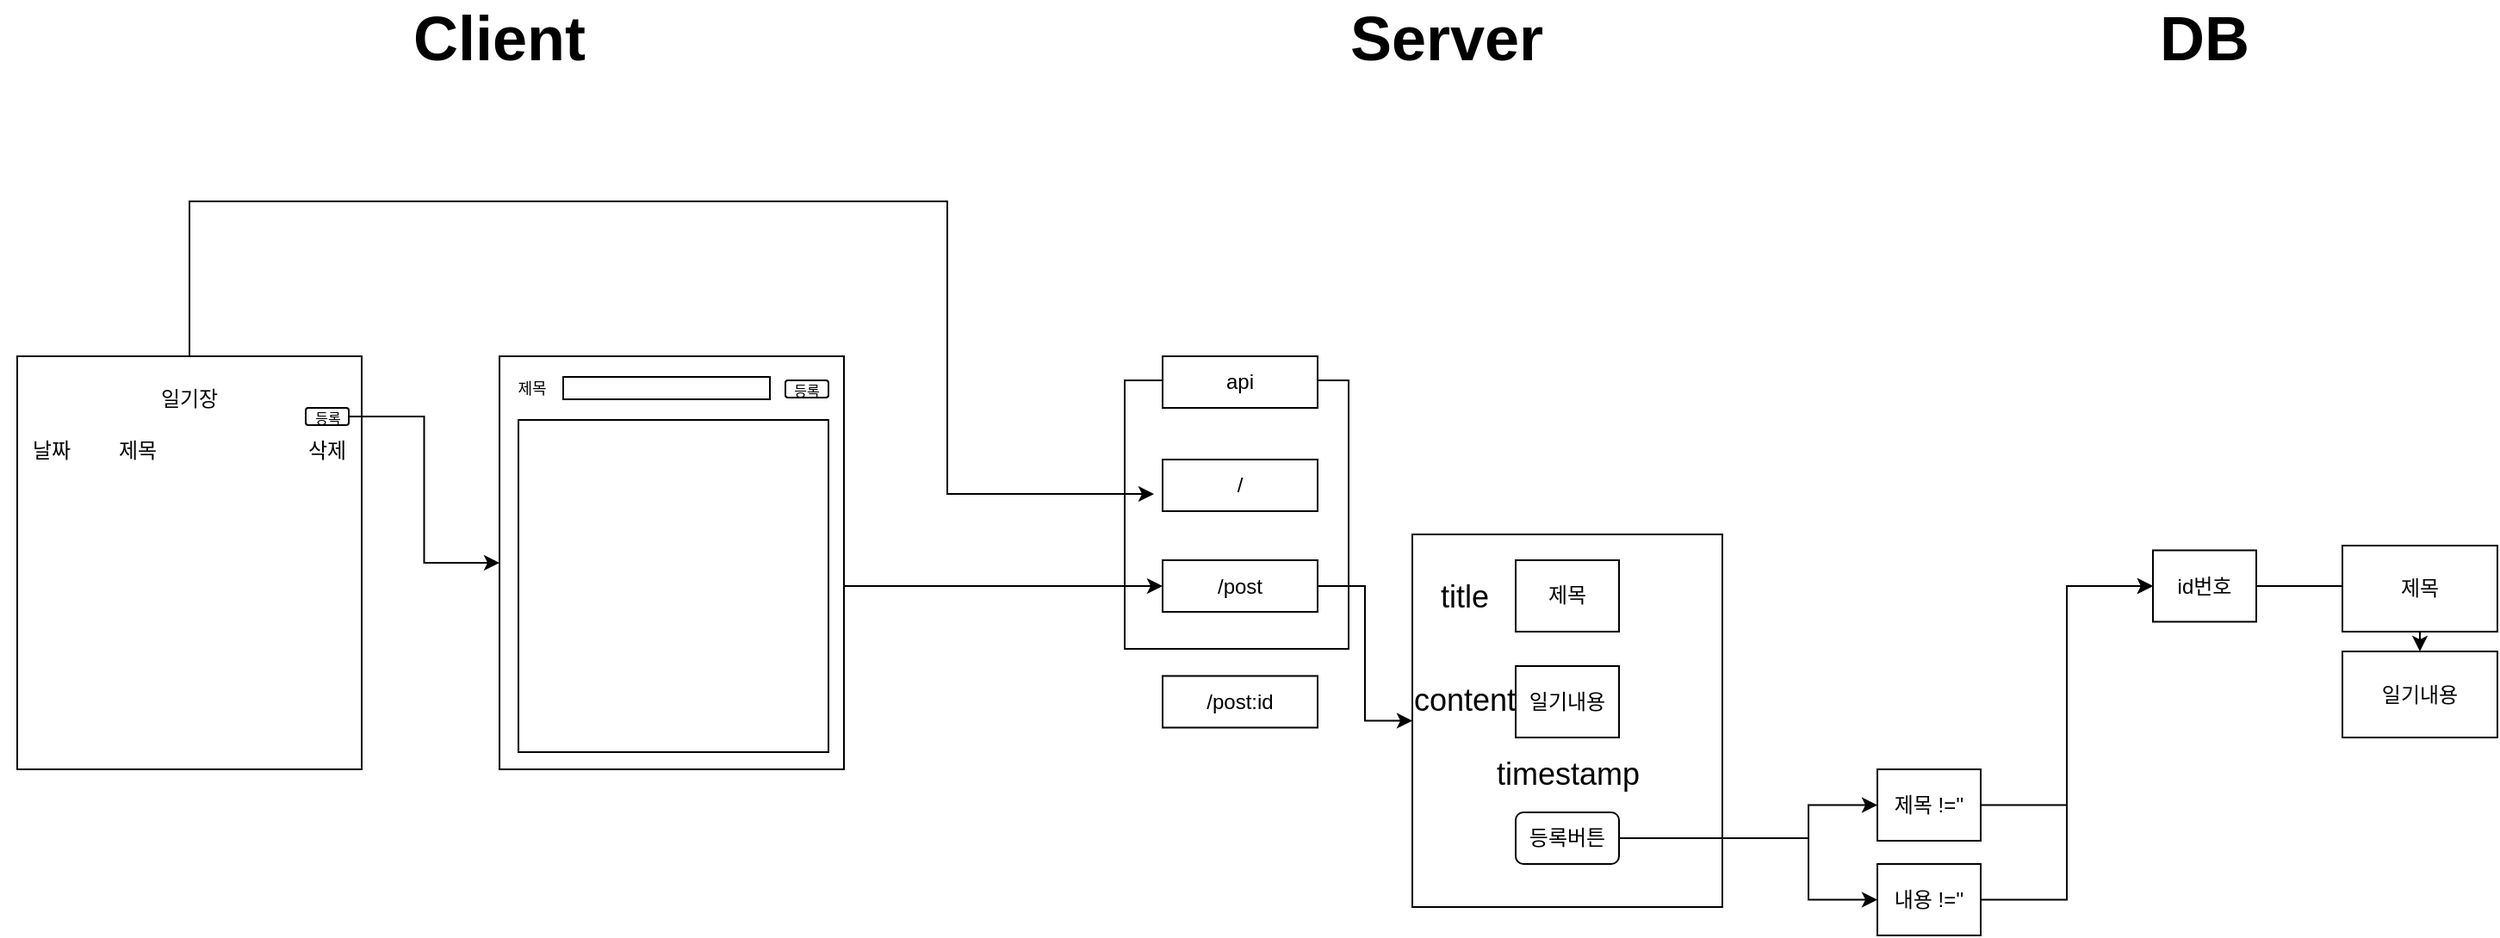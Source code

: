 <mxfile version="20.8.20" type="github"><diagram name="페이지-1" id="7QL7w-tEJ7TE9SLXIy3g"><mxGraphModel dx="1150" dy="476" grid="1" gridSize="10" guides="1" tooltips="1" connect="1" arrows="1" fold="1" page="1" pageScale="1" pageWidth="827" pageHeight="1169" math="0" shadow="0"><root><mxCell id="0"/><mxCell id="1" parent="0"/><mxCell id="FQjFIuFLKQrdT0xMAWpz-41" value="" style="rounded=0;whiteSpace=wrap;html=1;fontSize=12;" parent="1" vertex="1"><mxGeometry x="723" y="334" width="130" height="156" as="geometry"/></mxCell><mxCell id="FQjFIuFLKQrdT0xMAWpz-25" style="edgeStyle=orthogonalEdgeStyle;rounded=0;orthogonalLoop=1;jettySize=auto;html=1;fontSize=12;" parent="1" source="FQjFIuFLKQrdT0xMAWpz-1" edge="1"><mxGeometry relative="1" as="geometry"><mxPoint x="740" y="400" as="targetPoint"/><Array as="points"><mxPoint x="180" y="230"/><mxPoint x="620" y="230"/><mxPoint x="620" y="400"/></Array></mxGeometry></mxCell><mxCell id="FQjFIuFLKQrdT0xMAWpz-1" value="" style="rounded=0;whiteSpace=wrap;html=1;" parent="1" vertex="1"><mxGeometry x="80" y="320" width="200" height="240" as="geometry"/></mxCell><mxCell id="FQjFIuFLKQrdT0xMAWpz-26" style="edgeStyle=orthogonalEdgeStyle;rounded=0;orthogonalLoop=1;jettySize=auto;html=1;entryX=0;entryY=0.5;entryDx=0;entryDy=0;fontSize=12;" parent="1" source="FQjFIuFLKQrdT0xMAWpz-2" target="FQjFIuFLKQrdT0xMAWpz-24" edge="1"><mxGeometry relative="1" as="geometry"><Array as="points"><mxPoint x="653" y="454"/></Array></mxGeometry></mxCell><mxCell id="FQjFIuFLKQrdT0xMAWpz-2" value="" style="rounded=0;whiteSpace=wrap;html=1;" parent="1" vertex="1"><mxGeometry x="360" y="320" width="200" height="240" as="geometry"/></mxCell><mxCell id="FQjFIuFLKQrdT0xMAWpz-3" value="일기장" style="text;html=1;strokeColor=none;fillColor=none;align=center;verticalAlign=middle;whiteSpace=wrap;rounded=0;" parent="1" vertex="1"><mxGeometry x="150" y="340" width="60" height="10" as="geometry"/></mxCell><mxCell id="FQjFIuFLKQrdT0xMAWpz-5" value="날짜" style="text;html=1;strokeColor=none;fillColor=none;align=center;verticalAlign=middle;whiteSpace=wrap;rounded=0;" parent="1" vertex="1"><mxGeometry x="70" y="370" width="60" height="10" as="geometry"/></mxCell><mxCell id="FQjFIuFLKQrdT0xMAWpz-6" value="제목" style="text;html=1;strokeColor=none;fillColor=none;align=center;verticalAlign=middle;whiteSpace=wrap;rounded=0;" parent="1" vertex="1"><mxGeometry x="120" y="370" width="60" height="10" as="geometry"/></mxCell><mxCell id="FQjFIuFLKQrdT0xMAWpz-8" value="삭제" style="text;html=1;strokeColor=none;fillColor=none;align=center;verticalAlign=middle;whiteSpace=wrap;rounded=0;" parent="1" vertex="1"><mxGeometry x="230" y="370" width="60" height="10" as="geometry"/></mxCell><mxCell id="FQjFIuFLKQrdT0xMAWpz-12" value="" style="edgeStyle=orthogonalEdgeStyle;rounded=0;orthogonalLoop=1;jettySize=auto;html=1;fontSize=8;" parent="1" source="FQjFIuFLKQrdT0xMAWpz-11" target="FQjFIuFLKQrdT0xMAWpz-2" edge="1"><mxGeometry relative="1" as="geometry"/></mxCell><mxCell id="FQjFIuFLKQrdT0xMAWpz-11" value="&lt;font style=&quot;font-size: 8px;&quot;&gt;등록&lt;/font&gt;" style="rounded=1;whiteSpace=wrap;html=1;" parent="1" vertex="1"><mxGeometry x="247.5" y="350" width="25" height="10" as="geometry"/></mxCell><mxCell id="FQjFIuFLKQrdT0xMAWpz-13" value="&lt;font style=&quot;font-size: 9px;&quot;&gt;제목&lt;/font&gt;" style="text;html=1;strokeColor=none;fillColor=none;align=center;verticalAlign=middle;whiteSpace=wrap;rounded=0;" parent="1" vertex="1"><mxGeometry x="349" y="333" width="60" height="10" as="geometry"/></mxCell><mxCell id="FQjFIuFLKQrdT0xMAWpz-17" value="" style="rounded=0;whiteSpace=wrap;html=1;fontSize=8;" parent="1" vertex="1"><mxGeometry x="397" y="332" width="120" height="13" as="geometry"/></mxCell><mxCell id="FQjFIuFLKQrdT0xMAWpz-18" value="" style="rounded=0;whiteSpace=wrap;html=1;fontSize=8;" parent="1" vertex="1"><mxGeometry x="371" y="357" width="180" height="193" as="geometry"/></mxCell><mxCell id="FQjFIuFLKQrdT0xMAWpz-19" value="&lt;font style=&quot;font-size: 8px;&quot;&gt;등록&lt;/font&gt;" style="rounded=1;whiteSpace=wrap;html=1;" parent="1" vertex="1"><mxGeometry x="526" y="334" width="25" height="10" as="geometry"/></mxCell><mxCell id="FQjFIuFLKQrdT0xMAWpz-20" value="&lt;span style=&quot;font-size: 36px;&quot;&gt;&lt;b&gt;Server&lt;/b&gt;&lt;/span&gt;" style="text;html=1;strokeColor=none;fillColor=none;align=center;verticalAlign=middle;whiteSpace=wrap;rounded=0;fontSize=9;" parent="1" vertex="1"><mxGeometry x="880" y="120" width="60" height="30" as="geometry"/></mxCell><mxCell id="FQjFIuFLKQrdT0xMAWpz-21" value="api" style="rounded=0;whiteSpace=wrap;html=1;fontSize=12;" parent="1" vertex="1"><mxGeometry x="745" y="320" width="90" height="30" as="geometry"/></mxCell><mxCell id="FQjFIuFLKQrdT0xMAWpz-23" value="/" style="rounded=0;whiteSpace=wrap;html=1;fontSize=12;" parent="1" vertex="1"><mxGeometry x="745" y="380" width="90" height="30" as="geometry"/></mxCell><mxCell id="FQjFIuFLKQrdT0xMAWpz-28" value="" style="edgeStyle=orthogonalEdgeStyle;rounded=0;orthogonalLoop=1;jettySize=auto;html=1;fontSize=12;" parent="1" source="FQjFIuFLKQrdT0xMAWpz-24" target="FQjFIuFLKQrdT0xMAWpz-27" edge="1"><mxGeometry relative="1" as="geometry"/></mxCell><mxCell id="FQjFIuFLKQrdT0xMAWpz-24" value="/post" style="rounded=0;whiteSpace=wrap;html=1;fontSize=12;" parent="1" vertex="1"><mxGeometry x="745" y="438.5" width="90" height="30" as="geometry"/></mxCell><mxCell id="FQjFIuFLKQrdT0xMAWpz-27" value="" style="whiteSpace=wrap;html=1;rounded=0;fontSize=12;" parent="1" vertex="1"><mxGeometry x="890" y="423.5" width="180" height="216.5" as="geometry"/></mxCell><mxCell id="FQjFIuFLKQrdT0xMAWpz-29" value="제목" style="rounded=0;whiteSpace=wrap;html=1;fontSize=12;" parent="1" vertex="1"><mxGeometry x="950" y="438.5" width="60" height="41.5" as="geometry"/></mxCell><mxCell id="FQjFIuFLKQrdT0xMAWpz-30" value="일기내용" style="rounded=0;whiteSpace=wrap;html=1;fontSize=12;" parent="1" vertex="1"><mxGeometry x="950" y="500" width="60" height="41.5" as="geometry"/></mxCell><mxCell id="FQjFIuFLKQrdT0xMAWpz-47" style="edgeStyle=orthogonalEdgeStyle;rounded=0;orthogonalLoop=1;jettySize=auto;html=1;fontSize=18;entryX=0;entryY=0.5;entryDx=0;entryDy=0;" parent="1" source="FQjFIuFLKQrdT0xMAWpz-31" target="FQjFIuFLKQrdT0xMAWpz-48" edge="1"><mxGeometry relative="1" as="geometry"><mxPoint x="1130" y="600.0" as="targetPoint"/><Array as="points"><mxPoint x="1120" y="600"/><mxPoint x="1120" y="581"/></Array></mxGeometry></mxCell><mxCell id="FQjFIuFLKQrdT0xMAWpz-50" style="edgeStyle=orthogonalEdgeStyle;rounded=0;orthogonalLoop=1;jettySize=auto;html=1;entryX=0;entryY=0.5;entryDx=0;entryDy=0;fontSize=18;" parent="1" source="FQjFIuFLKQrdT0xMAWpz-31" target="FQjFIuFLKQrdT0xMAWpz-49" edge="1"><mxGeometry relative="1" as="geometry"><Array as="points"><mxPoint x="1120" y="600"/><mxPoint x="1120" y="636"/></Array></mxGeometry></mxCell><mxCell id="FQjFIuFLKQrdT0xMAWpz-31" value="등록버튼" style="rounded=1;whiteSpace=wrap;html=1;fontSize=12;" parent="1" vertex="1"><mxGeometry x="950" y="585" width="60" height="30" as="geometry"/></mxCell><mxCell id="FQjFIuFLKQrdT0xMAWpz-33" value="&lt;font style=&quot;font-size: 36px;&quot;&gt;&lt;b style=&quot;&quot;&gt;DB&lt;/b&gt;&lt;/font&gt;" style="text;html=1;strokeColor=none;fillColor=none;align=center;verticalAlign=middle;whiteSpace=wrap;rounded=0;fontSize=9;" parent="1" vertex="1"><mxGeometry x="1320" y="120" width="60" height="30" as="geometry"/></mxCell><mxCell id="FQjFIuFLKQrdT0xMAWpz-35" value="&lt;span style=&quot;font-size: 36px;&quot;&gt;&lt;b&gt;Client&lt;/b&gt;&lt;/span&gt;" style="text;html=1;strokeColor=none;fillColor=none;align=center;verticalAlign=middle;whiteSpace=wrap;rounded=0;fontSize=9;" parent="1" vertex="1"><mxGeometry x="330" y="120" width="60" height="30" as="geometry"/></mxCell><mxCell id="FQjFIuFLKQrdT0xMAWpz-40" value="" style="edgeStyle=orthogonalEdgeStyle;rounded=0;orthogonalLoop=1;jettySize=auto;html=1;fontSize=36;" parent="1" source="FQjFIuFLKQrdT0xMAWpz-37" target="FQjFIuFLKQrdT0xMAWpz-39" edge="1"><mxGeometry relative="1" as="geometry"/></mxCell><mxCell id="FQjFIuFLKQrdT0xMAWpz-37" value="id번호" style="rounded=0;whiteSpace=wrap;html=1;fontSize=12;" parent="1" vertex="1"><mxGeometry x="1320" y="432.75" width="60" height="41.5" as="geometry"/></mxCell><mxCell id="FQjFIuFLKQrdT0xMAWpz-38" value="제목" style="rounded=0;whiteSpace=wrap;html=1;fontSize=12;" parent="1" vertex="1"><mxGeometry x="1430" y="430" width="90" height="50" as="geometry"/></mxCell><mxCell id="FQjFIuFLKQrdT0xMAWpz-39" value="일기내용" style="rounded=0;whiteSpace=wrap;html=1;fontSize=12;" parent="1" vertex="1"><mxGeometry x="1430" y="491.5" width="90" height="50" as="geometry"/></mxCell><mxCell id="FQjFIuFLKQrdT0xMAWpz-43" value="/post:id" style="rounded=0;whiteSpace=wrap;html=1;fontSize=12;" parent="1" vertex="1"><mxGeometry x="745" y="505.75" width="90" height="30" as="geometry"/></mxCell><mxCell id="FQjFIuFLKQrdT0xMAWpz-44" value="title" style="text;html=1;align=center;verticalAlign=middle;resizable=0;points=[];autosize=1;strokeColor=none;fillColor=none;fontSize=18;" parent="1" vertex="1"><mxGeometry x="895" y="440" width="50" height="40" as="geometry"/></mxCell><mxCell id="FQjFIuFLKQrdT0xMAWpz-45" value="content" style="text;html=1;align=center;verticalAlign=middle;resizable=0;points=[];autosize=1;strokeColor=none;fillColor=none;fontSize=18;" parent="1" vertex="1"><mxGeometry x="880" y="500" width="80" height="40" as="geometry"/></mxCell><mxCell id="FQjFIuFLKQrdT0xMAWpz-46" value="timestamp" style="text;html=1;align=center;verticalAlign=middle;resizable=0;points=[];autosize=1;strokeColor=none;fillColor=none;fontSize=18;" parent="1" vertex="1"><mxGeometry x="925" y="542.5" width="110" height="40" as="geometry"/></mxCell><mxCell id="FQjFIuFLKQrdT0xMAWpz-51" style="edgeStyle=orthogonalEdgeStyle;rounded=0;orthogonalLoop=1;jettySize=auto;html=1;entryX=0;entryY=0.5;entryDx=0;entryDy=0;fontSize=18;" parent="1" source="FQjFIuFLKQrdT0xMAWpz-48" target="FQjFIuFLKQrdT0xMAWpz-37" edge="1"><mxGeometry relative="1" as="geometry"/></mxCell><mxCell id="FQjFIuFLKQrdT0xMAWpz-48" value="제목 !=''" style="rounded=0;whiteSpace=wrap;html=1;fontSize=12;" parent="1" vertex="1"><mxGeometry x="1160" y="560" width="60" height="41.5" as="geometry"/></mxCell><mxCell id="FQjFIuFLKQrdT0xMAWpz-52" style="edgeStyle=orthogonalEdgeStyle;rounded=0;orthogonalLoop=1;jettySize=auto;html=1;entryX=0;entryY=0.5;entryDx=0;entryDy=0;fontSize=18;" parent="1" source="FQjFIuFLKQrdT0xMAWpz-49" target="FQjFIuFLKQrdT0xMAWpz-37" edge="1"><mxGeometry relative="1" as="geometry"/></mxCell><mxCell id="FQjFIuFLKQrdT0xMAWpz-49" value="내용 !=''" style="rounded=0;whiteSpace=wrap;html=1;fontSize=12;" parent="1" vertex="1"><mxGeometry x="1160" y="615" width="60" height="41.5" as="geometry"/></mxCell></root></mxGraphModel></diagram></mxfile>